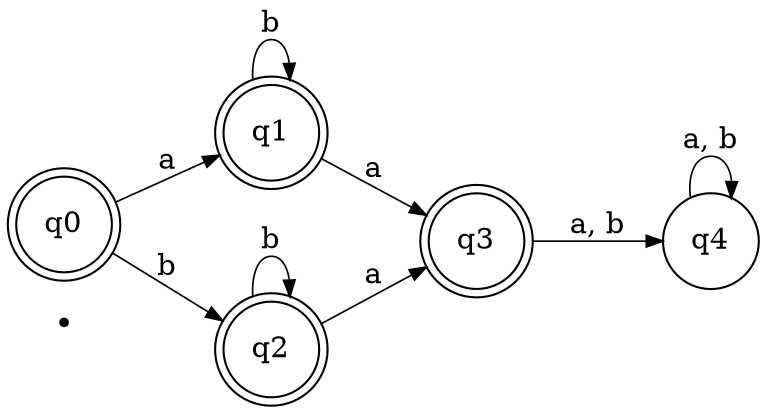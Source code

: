digraph {
    rankdir = LR;
    inic [shape = point];
    edge [arrowsize = 0.8, penwidth = 0.8];
    node [shape = circle];

    // start state

    // transitions
    q0 -> q1 [label = "a"];
    q0 -> q2 [label = "b"];
    q1 -> q1 [label = "b"];
    q1 -> q3 [label = "a"];
    q2 -> q2 [label = "b"];
    q2 -> q3 [label = "a"];
    q3 -> q4 [label = "a, b"];
    q4 -> q4 [label = "a, b"];

    // final states
    q0 [shape = doublecircle];
    q1 [shape = doublecircle];
    q2 [shape = doublecircle];
    q3 [shape = doublecircle];

}
